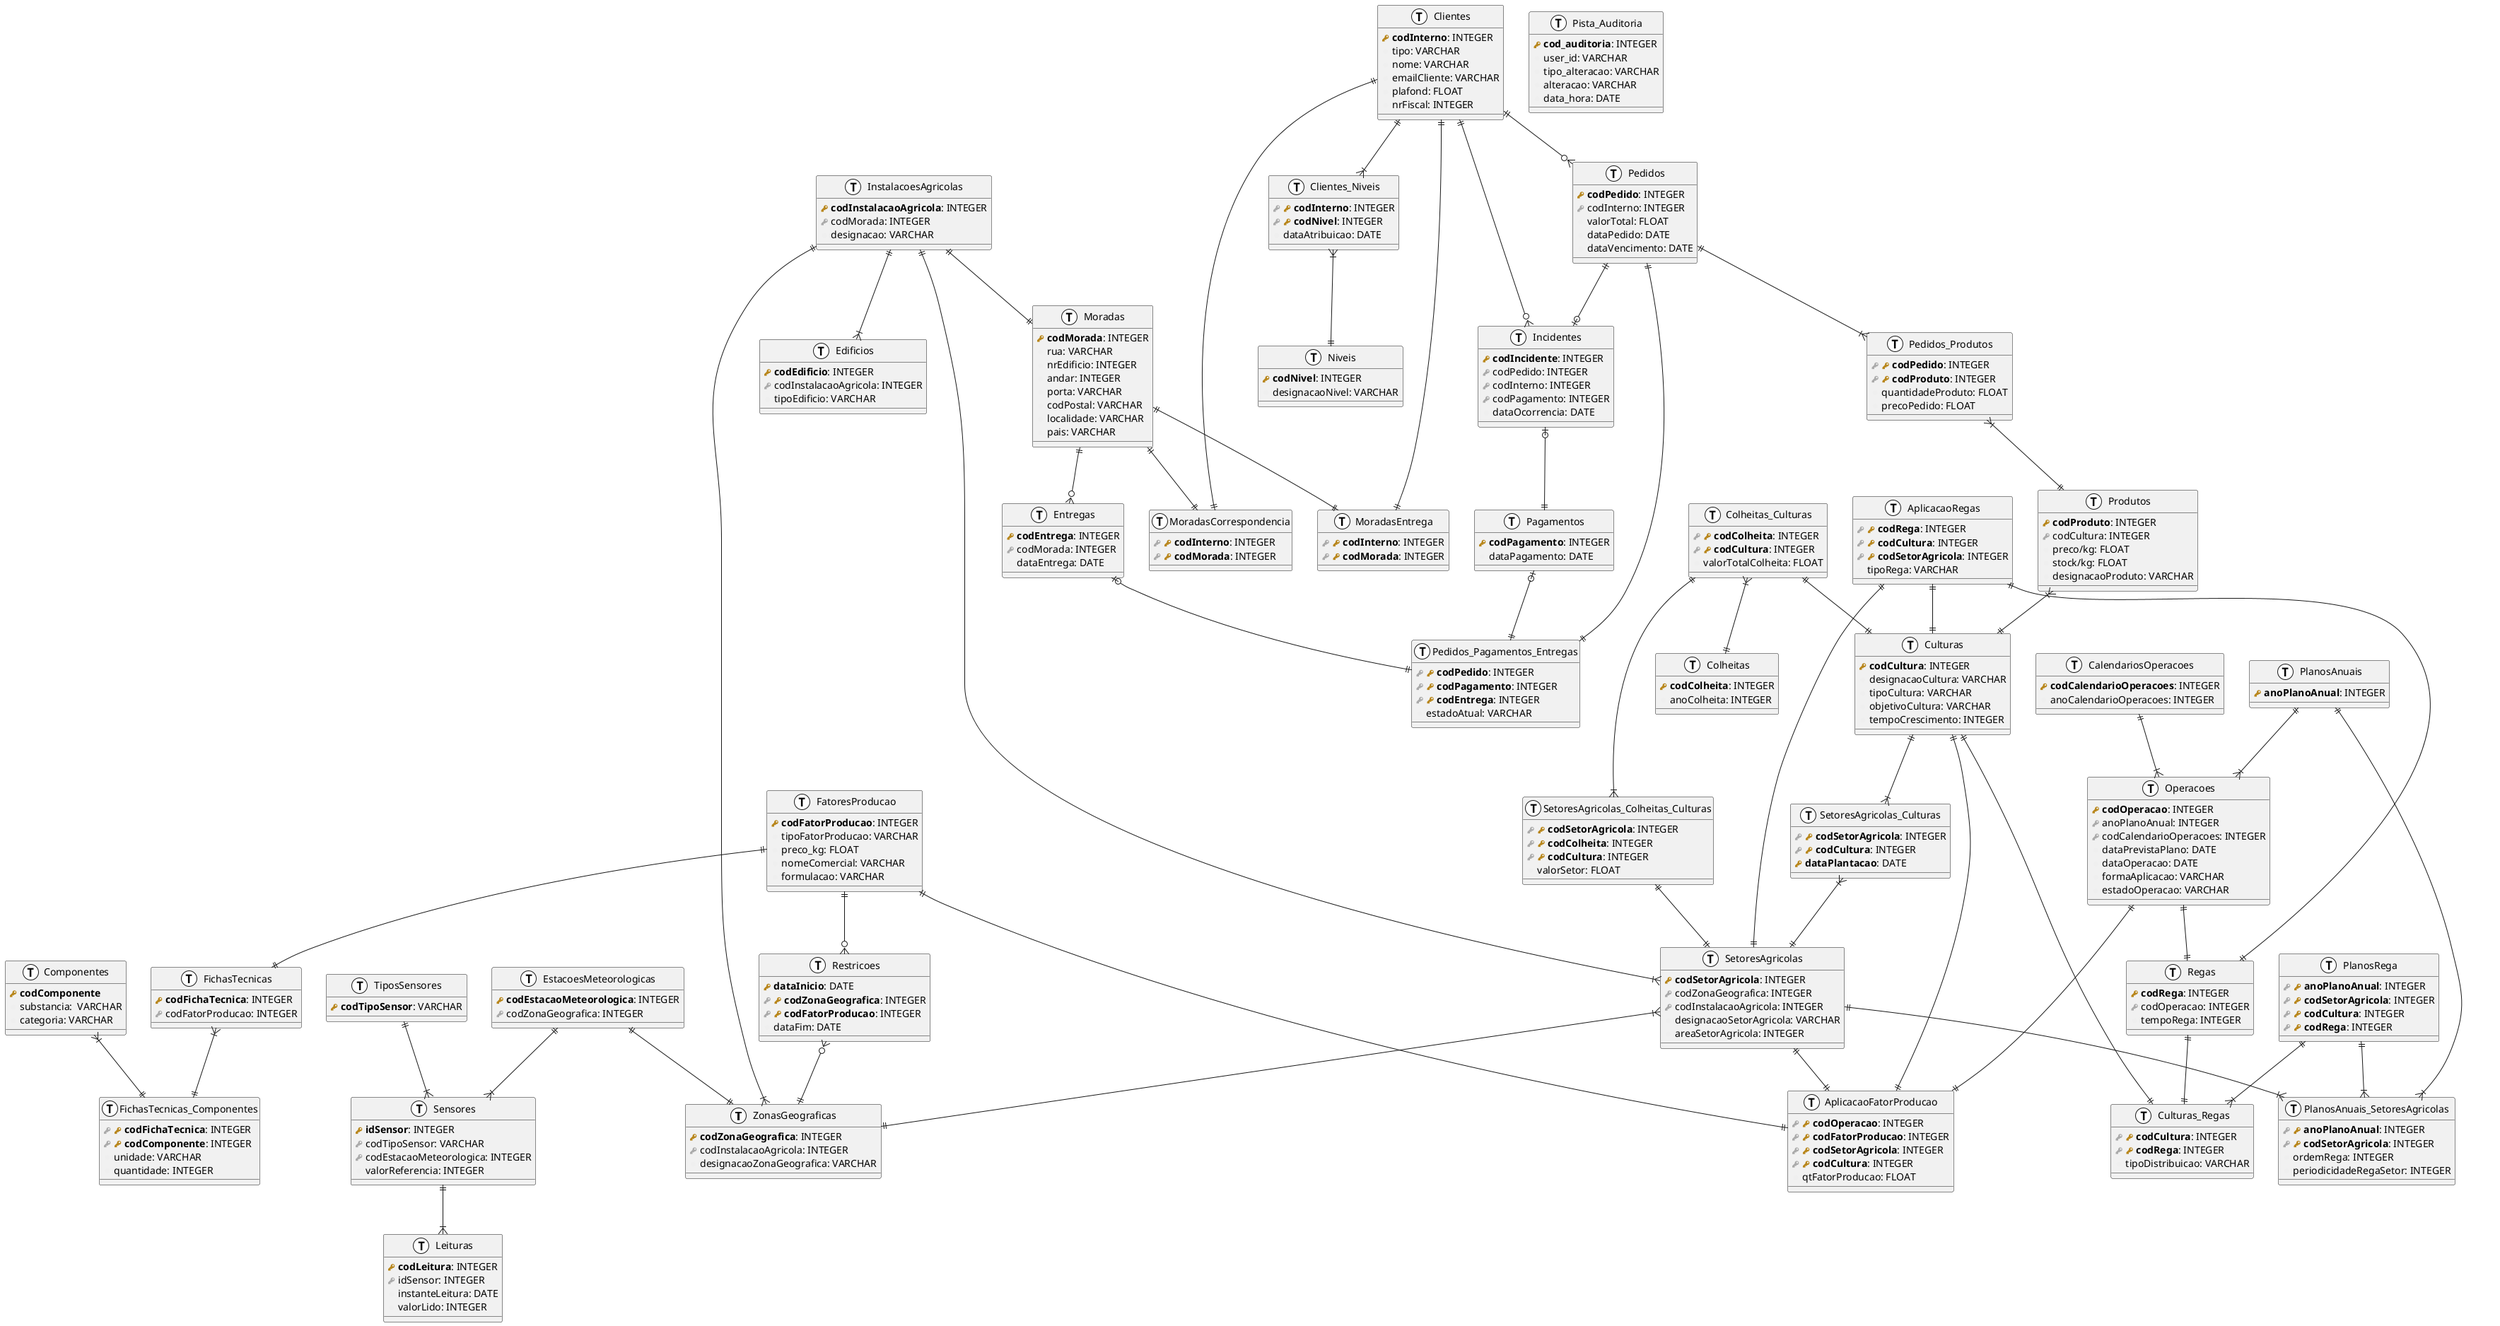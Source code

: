@startuml
!define primary_key(x) <b><color:#b8861b><&key></color> x</b>
!define foreign_key(x) <color:#aaaaaa><&key></color> x
!define column(x) <color:#efefef><&media-record></color> x
!define table(x) entity x << (T, white) >>

' Zero or One	|o--
' Exactly One	||--
' Zero or Many	}o--
' One or Many	}|--

table( ZonasGeograficas ) {
    primary_key( codZonaGeografica ): INTEGER
    foreign_key( codInstalacaoAgricola ): INTEGER
    column( designacaoZonaGeografica ): VARCHAR
}

table( EstacoesMeteorologicas ) {
    primary_key( codEstacaoMeteorologica ): INTEGER
    foreign_key( codZonaGeografica ): INTEGER
}

table( Sensores ) {
    primary_key( idSensor ): INTEGER
    foreign_key(codTipoSensor): VARCHAR
    foreign_key( codEstacaoMeteorologica ): INTEGER
    column( valorReferencia ): INTEGER
}

table( TiposSensores ) {
    primary_key( codTipoSensor ): VARCHAR
}

table( Leituras ) {
    primary_key( codLeitura ): INTEGER
    foreign_key( idSensor ): INTEGER
    column( instanteLeitura ): DATE
    column( valorLido ): INTEGER
}

table( FatoresProducao ) {
    primary_key( codFatorProducao ): INTEGER
    column( tipoFatorProducao ): VARCHAR
    column( preco_kg ): FLOAT
    column( nomeComercial ): VARCHAR
    column( formulacao ): VARCHAR
}

table( Restricoes ) {
    primary_key( dataInicio ): DATE
    foreign_key(primary_key( codZonaGeografica )): INTEGER
    foreign_key(primary_key( codFatorProducao )): INTEGER
    column( dataFim ): DATE
}

table( AplicacaoFatorProducao ) {
    foreign_key(primary_key( codOperacao )): INTEGER
    foreign_key(primary_key( codFatorProducao )): INTEGER
    foreign_key(primary_key( codSetorAgricola )): INTEGER
    foreign_key(primary_key( codCultura )): INTEGER
    column( qtFatorProducao ): FLOAT
}

table( SetoresAgricolas ) {
    primary_key( codSetorAgricola ): INTEGER
    foreign_key( codZonaGeografica ): INTEGER
    foreign_key( codInstalacaoAgricola ): INTEGER
    column( designacaoSetorAgricola ): VARCHAR
    column( areaSetorAgricola ): INTEGER
}

table( Operacoes ) {
    primary_key( codOperacao ): INTEGER
    foreign_key( anoPlanoAnual ): INTEGER
    foreign_key( codCalendarioOperacoes ): INTEGER
    column( dataPrevistaPlano ): DATE
    column( dataOperacao ): DATE
    column( formaAplicacao ): VARCHAR
    column( estadoOperacao ): VARCHAR
}

table( Culturas ) {
    primary_key( codCultura ): INTEGER
    column( designacaoCultura ): VARCHAR
    column( tipoCultura ): VARCHAR
    column( objetivoCultura ): VARCHAR
    column( tempoCrescimento ): INTEGER
}

table( SetoresAgricolas_Culturas ) {
    foreign_key(primary_key( codSetorAgricola )): INTEGER
    foreign_key(primary_key( codCultura )): INTEGER
    primary_key( dataPlantacao ): DATE
}

table( PlanosAnuais ) {
    primary_key( anoPlanoAnual ): INTEGER
}

table( CalendariosOperacoes ) {
    primary_key( codCalendarioOperacoes ): INTEGER
    column( anoCalendarioOperacoes ): INTEGER

}

table( Regas ) {
    primary_key( codRega ): INTEGER
    foreign_key( codOperacao ): INTEGER
    column( tempoRega ): INTEGER
}

table( AplicacaoRegas ){
     foreign_key(primary_key( codRega )): INTEGER
     foreign_key(primary_key( codCultura )): INTEGER
     foreign_key(primary_key( codSetorAgricola )): INTEGER
     column( tipoRega ): VARCHAR
}

table( PlanosRega ) {
   foreign_key(primary_key( anoPlanoAnual )): INTEGER
   foreign_key( primary_key( codSetorAgricola )): INTEGER
   foreign_key(primary_key( codCultura )): INTEGER
   foreign_key(primary_key( codRega )): INTEGER
}

table( PlanosAnuais_SetoresAgricolas ){
    foreign_key(primary_key( anoPlanoAnual )): INTEGER
    foreign_key( primary_key( codSetorAgricola )): INTEGER
    column( ordemRega ): INTEGER
    column( periodicidadeRegaSetor ): INTEGER
}

table( Culturas_Regas ){
    foreign_key(primary_key( codCultura )): INTEGER
    foreign_key(primary_key( codRega )): INTEGER
    column( tipoDistribuicao ): VARCHAR
}

table( Colheitas ) {
    primary_key( codColheita ): INTEGER
    column( anoColheita ): INTEGER
}

table( SetoresAgricolas_Colheitas_Culturas ) {
    foreign_key(primary_key( codSetorAgricola )): INTEGER
    foreign_key(primary_key( codColheita )): INTEGER
    foreign_key(primary_key( codCultura )): INTEGER
    column( valorSetor ): FLOAT
}

table( Produtos ) {
    primary_key( codProduto ): INTEGER
    foreign_key( codCultura ): INTEGER
    'foreign_key( codColheita ): INTEGER
    column( preco/kg ): FLOAT
    column( stock/kg ): FLOAT
    column( designacaoProduto ): VARCHAR
}

table( Colheitas_Culturas ){
    foreign_key(primary_key( codColheita )): INTEGER
    foreign_key(primary_key( codCultura )): INTEGER
    column( valorTotalColheita ): FLOAT
}

table( Pedidos_Produtos ) {
    foreign_key(primary_key( codPedido )): INTEGER
    foreign_key( primary_key( codProduto )): INTEGER
    column( quantidadeProduto ): FLOAT
    column( precoPedido ): FLOAT
}

table( Pedidos ) {
    primary_key( codPedido ): INTEGER
    foreign_key( codInterno ): INTEGER
    column( valorTotal ): FLOAT
    column( dataPedido ): DATE
    column( dataVencimento ): DATE
}

table( Entregas ) {
    primary_key( codEntrega ): INTEGER
    foreign_key( codMorada ): INTEGER
    column( dataEntrega ): DATE
}

table( Incidentes ) {
    primary_key( codIncidente ): INTEGER
    foreign_key( codPedido ): INTEGER
    foreign_key( codInterno ): INTEGER
    foreign_key( codPagamento ): INTEGER
    column( dataOcorrencia ): DATE
}

table( Clientes ) {
    primary_key( codInterno ): INTEGER
    column( tipo ): VARCHAR
    column( nome ): VARCHAR
    column( emailCliente ): VARCHAR
    column( plafond ): FLOAT
    column( nrFiscal ): INTEGER
}

table( MoradasEntrega ) {
    foreign_key(primary_key( codInterno )): INTEGER
    foreign_key( primary_key( codMorada )): INTEGER
}

table( MoradasCorrespondencia ) {
    foreign_key(primary_key( codInterno )): INTEGER
    foreign_key( primary_key( codMorada )): INTEGER
}

table( Moradas ) {
    primary_key( codMorada ): INTEGER
    column( rua ): VARCHAR
    column( nrEdificio ): INTEGER
    column( andar ): INTEGER
    column( porta ): VARCHAR
    column( codPostal ): VARCHAR
    column( localidade ): VARCHAR
    column( pais ): VARCHAR
}

table( Niveis ) {
    primary_key( codNivel ): INTEGER
    column( designacaoNivel ): VARCHAR
}

table( Clientes_Niveis ) {
    foreign_key( primary_key( codInterno )): INTEGER
    foreign_key( primary_key( codNivel )): INTEGER
    column( dataAtribuicao ): DATE
}

table( Pagamentos ) {
    primary_key( codPagamento ): INTEGER
    column( dataPagamento ): DATE
}

table( Pedidos_Pagamentos_Entregas ) {
    foreign_key( primary_key( codPedido )): INTEGER
    foreign_key( primary_key( codPagamento )): INTEGER
    foreign_key( primary_key( codEntrega )): INTEGER
    column( estadoAtual ): VARCHAR
}

table( InstalacoesAgricolas ) {
    primary_key( codInstalacaoAgricola ): INTEGER
    foreign_key( codMorada ): INTEGER
    column( designacao ): VARCHAR
}

table( Edificios ) {
    primary_key( codEdificio ): INTEGER
    foreign_key( codInstalacaoAgricola ): INTEGER
    column( tipoEdificio ): VARCHAR
}

table( FichasTecnicas ) {
    primary_key( codFichaTecnica ): INTEGER
    foreign_key( codFatorProducao ): INTEGER
}

table( Componentes ) {
    primary_key( codComponente )
    column( substancia ):  VARCHAR
    column( categoria ): VARCHAR
}

table( FichasTecnicas_Componentes ){
    foreign_key( primary_key( codFichaTecnica )): INTEGER
    foreign_key( primary_key( codComponente )): INTEGER
    column( unidade ): VARCHAR
    column( quantidade ): INTEGER
}

table( Pista_Auditoria ){
    primary_key( cod_auditoria ): INTEGER
    column( user_id ): VARCHAR
    column( tipo_alteracao ): VARCHAR
    column( alteracao ): VARCHAR
    column( data_hora ): DATE
}

' cardinalidades
Clientes ||--o{ Incidentes
Clientes ||--o{ Pedidos
InstalacoesAgricolas ||--|{ Edificios
Clientes ||--|{ Clientes_Niveis
Clientes_Niveis }|--|| Niveis
InstalacoesAgricolas ||--|{ SetoresAgricolas
Culturas ||--|{ SetoresAgricolas_Culturas
SetoresAgricolas_Culturas }|--|| SetoresAgricolas
Pedidos ||--|{ Pedidos_Produtos
Pedidos_Produtos }|--|| Produtos
EstacoesMeteorologicas ||--|| ZonasGeograficas
EstacoesMeteorologicas ||--|{ Sensores
TiposSensores ||--|{ Sensores
Sensores ||--|{ Leituras
Pedidos ||--o| Incidentes
Moradas ||--o{ Entregas
Pedidos ||--|| Pedidos_Pagamentos_Entregas
Pagamentos |o--|| Pedidos_Pagamentos_Entregas
Entregas |o--|| Pedidos_Pagamentos_Entregas
Produtos }|--|| Culturas
Operacoes ||--|| Regas
CalendariosOperacoes ||--|{ Operacoes
FatoresProducao ||--o{ Restricoes
Restricoes }o--|| ZonasGeograficas
Incidentes |o--|| Pagamentos
SetoresAgricolas }|--|| ZonasGeograficas
PlanosAnuais ||--|{ Operacoes
FatoresProducao ||--|| AplicacaoFatorProducao
Culturas ||--|| AplicacaoFatorProducao
Operacoes ||--|| AplicacaoFatorProducao
SetoresAgricolas ||--|| AplicacaoFatorProducao
Moradas ||--|| MoradasEntrega
Clientes ||--|| MoradasEntrega
Moradas ||--|| MoradasCorrespondencia
Clientes ||--|| MoradasCorrespondencia
AplicacaoRegas ||--|| Culturas
AplicacaoRegas ||--|| SetoresAgricolas
AplicacaoRegas ||--|| Regas
PlanosAnuais ||--|{ PlanosAnuais_SetoresAgricolas
SetoresAgricolas ||--|{ PlanosAnuais_SetoresAgricolas
Culturas ||--|| Culturas_Regas
Regas ||--|| Culturas_Regas
PlanosRega ||--|{ Culturas_Regas
PlanosRega ||--|{ PlanosAnuais_SetoresAgricolas
SetoresAgricolas_Colheitas_Culturas ||--|| SetoresAgricolas
Colheitas_Culturas }|--|| Colheitas
Colheitas_Culturas ||--|| Culturas
Colheitas_Culturas ||--|{ SetoresAgricolas_Colheitas_Culturas
' Produtos }|--|| Colheitas_Culturas
InstalacoesAgricolas ||--|{ ZonasGeograficas
InstalacoesAgricolas ||--|| Moradas
FatoresProducao ||--|| FichasTecnicas
FichasTecnicas }|--|| FichasTecnicas_Componentes
Componentes }|--|| FichasTecnicas_Componentes

@enduml